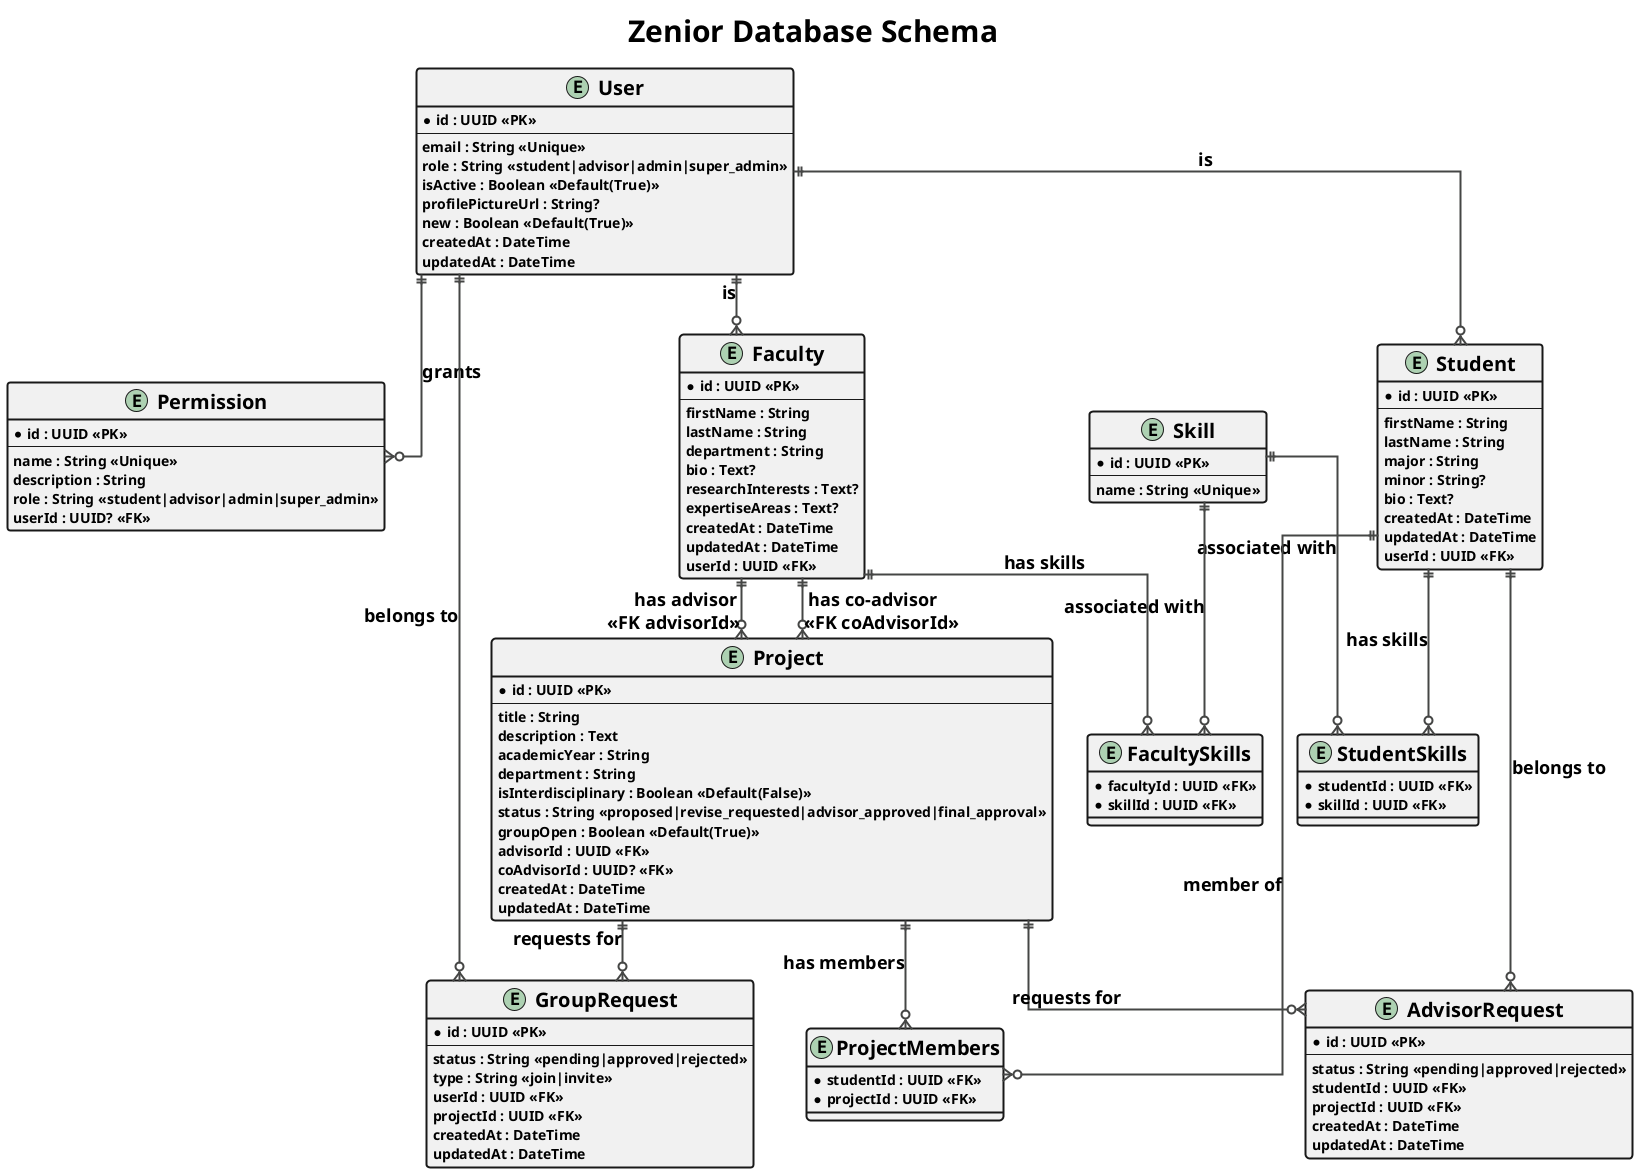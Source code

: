 @startuml schemaupdate
!theme vibrant
skinparam titleFontSize 30
skinparam classAttributeFontSize 14
skinparam classFontSize 20
skinparam ArrowFontSize 18
skinparam ArrowFontStyle bold
skinparam ArrowThickness 2
skinparam ArrowSize 2
skinparam linetype ortho
skinparam classBorderThickness 2
skinparam classHeaderFontSize 20
skinparam classHeaderFontStyle bold
skinparam classAttributeFontStyle bold
title Zenior Database Schema

' The schema meets the following normal forms:
'
' 1NF (First Normal Form):
' - All attributes are atomic; there are no repeating groups or arrays within the columns.
' - Each entity has a primary key, ensuring all rows are uniquely identifiable.
' 
' 2NF (Second Normal Form):
' - The schema is already in 1NF.
' - All non-key attributes depend entirely on the primary key of the table they belong to.
' - For example, in the `User` table, attributes like `email`, `role`, and `profilePictureUrl` depend on `User.id`.
' - In junction tables (e.g., `StudentSkills`), all non-key attributes depend on the composite primary key.
'
' 3NF (Third Normal Form):
' - The schema is already in 2NF.
' - There are no transitive dependencies; all attributes are directly dependent on the primary key.
' - For instance, in the `Project` table, `title`, `description`, and `status` depend only on `Project.id`.
' - No non-key attribute depends on another non-key attribute, ensuring the database is free from anomalies.

entity User {
  * id : UUID <<PK>>
  --
  email : String <<Unique>>
  role : String <<student|advisor|admin|super_admin>>
  isActive : Boolean <<Default(True)>>
  profilePictureUrl : String?
  new : Boolean <<Default(True)>>
  createdAt : DateTime
  updatedAt : DateTime
}

entity Student {
  * id : UUID <<PK>>
  --
  firstName : String
  lastName : String
  major : String
  minor : String?
  bio : Text?
  createdAt : DateTime
  updatedAt : DateTime
  userId : UUID <<FK>>
}

entity Faculty {
  * id : UUID <<PK>>
  --
  firstName : String
  lastName : String
  department : String
  bio : Text?
  researchInterests : Text?
  expertiseAreas : Text?
  createdAt : DateTime
  updatedAt : DateTime
  userId : UUID <<FK>>
}

entity Project {
  * id : UUID <<PK>>
  --
  title : String
  description : Text
  academicYear : String
  department : String
  isInterdisciplinary : Boolean <<Default(False)>>
  status : String <<proposed|revise_requested|advisor_approved|final_approval>>
  groupOpen : Boolean <<Default(True)>>
  advisorId : UUID <<FK>>
  coAdvisorId : UUID? <<FK>>
  createdAt : DateTime
  updatedAt : DateTime
}

entity Skill {
  * id : UUID <<PK>>
  --
  name : String <<Unique>>
}

entity Permission {
  * id : UUID <<PK>>
  --
  name : String <<Unique>>
  description : String
  role : String <<student|advisor|admin|super_admin>>
  userId : UUID? <<FK>>
}

entity AdvisorRequest {
  * id : UUID <<PK>>
  --
  status : String <<pending|approved|rejected>>
  studentId : UUID <<FK>>
  projectId : UUID <<FK>>
  createdAt : DateTime
  updatedAt : DateTime
}

entity GroupRequest {
  * id : UUID <<PK>>
  --
  status : String <<pending|approved|rejected>>
  type : String <<join|invite>>
  userId : UUID <<FK>>
  projectId : UUID <<FK>>
  createdAt : DateTime
  updatedAt : DateTime
}

entity ProjectMembers {
  * studentId : UUID <<FK>>
  * projectId : UUID <<FK>>
}

entity StudentSkills {
  * studentId : UUID <<FK>>
  * skillId : UUID <<FK>>
}

entity FacultySkills {
  * facultyId : UUID <<FK>>
  * skillId : UUID <<FK>>
}

User ||--o{ Student : "is"
User ||--o{ Faculty : "is"
User ||--o{ Permission : "grants"

Skill ||--o{ StudentSkills : "associated with"
Student ||--o{ StudentSkills : "has skills"
Skill ||--o{ FacultySkills : "associated with"
Faculty ||--o{ FacultySkills : "has skills"

Student ||--o{ ProjectMembers : "member of"
Project ||--o{ ProjectMembers : "has members"

Student ||--o{ AdvisorRequest : "belongs to"
Project ||--o{ AdvisorRequest : "requests for"

User ||--o{ GroupRequest : "belongs to"
Project ||--o{ GroupRequest : "requests for"

Faculty ||--o{ Project : "has advisor" <<FK advisorId>>
Faculty ||--o{ Project : "has co-advisor" <<FK coAdvisorId>>
@enduml